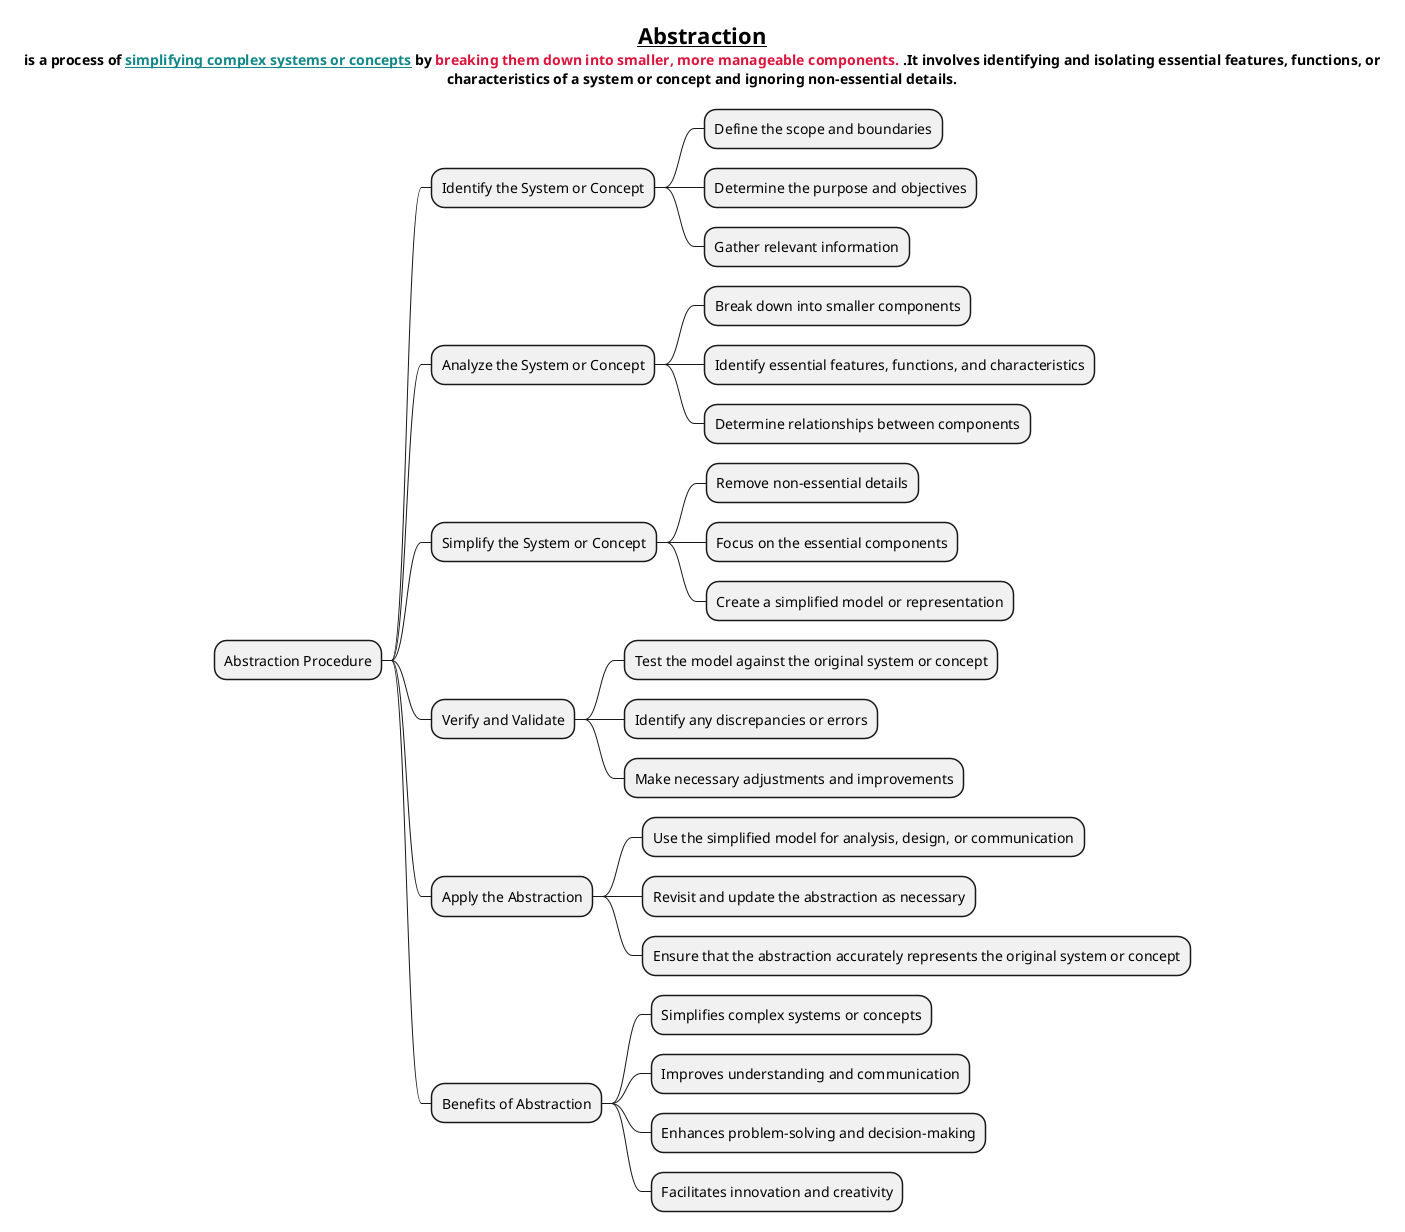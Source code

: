 @startmindmap
title = __Abstraction__ \n is a process of <color #118888>__simplifying complex systems or concepts__</color> by <color #crimson>breaking them down into smaller, more manageable components. </color>.It involves identifying and isolating essential features, functions, or \ncharacteristics of a system or concept and ignoring non-essential details.


* Abstraction Procedure
** Identify the System or Concept
*** Define the scope and boundaries
*** Determine the purpose and objectives
*** Gather relevant information
** Analyze the System or Concept
*** Break down into smaller components
*** Identify essential features, functions, and characteristics
*** Determine relationships between components
** Simplify the System or Concept
*** Remove non-essential details
*** Focus on the essential components
*** Create a simplified model or representation
** Verify and Validate
*** Test the model against the original system or concept
*** Identify any discrepancies or errors
*** Make necessary adjustments and improvements
** Apply the Abstraction
*** Use the simplified model for analysis, design, or communication
*** Revisit and update the abstraction as necessary
*** Ensure that the abstraction accurately represents the original system or concept
** Benefits of Abstraction
*** Simplifies complex systems or concepts
*** Improves understanding and communication
*** Enhances problem-solving and decision-making
*** Facilitates innovation and creativity
@endmindmap
